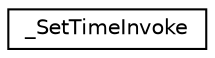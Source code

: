 digraph "Graphical Class Hierarchy"
{
  edge [fontname="Helvetica",fontsize="10",labelfontname="Helvetica",labelfontsize="10"];
  node [fontname="Helvetica",fontsize="10",shape=record];
  rankdir="LR";
  Node1 [label="_SetTimeInvoke",height=0.2,width=0.4,color="black", fillcolor="white", style="filled",URL="$struct___set_time_invoke.html"];
}
